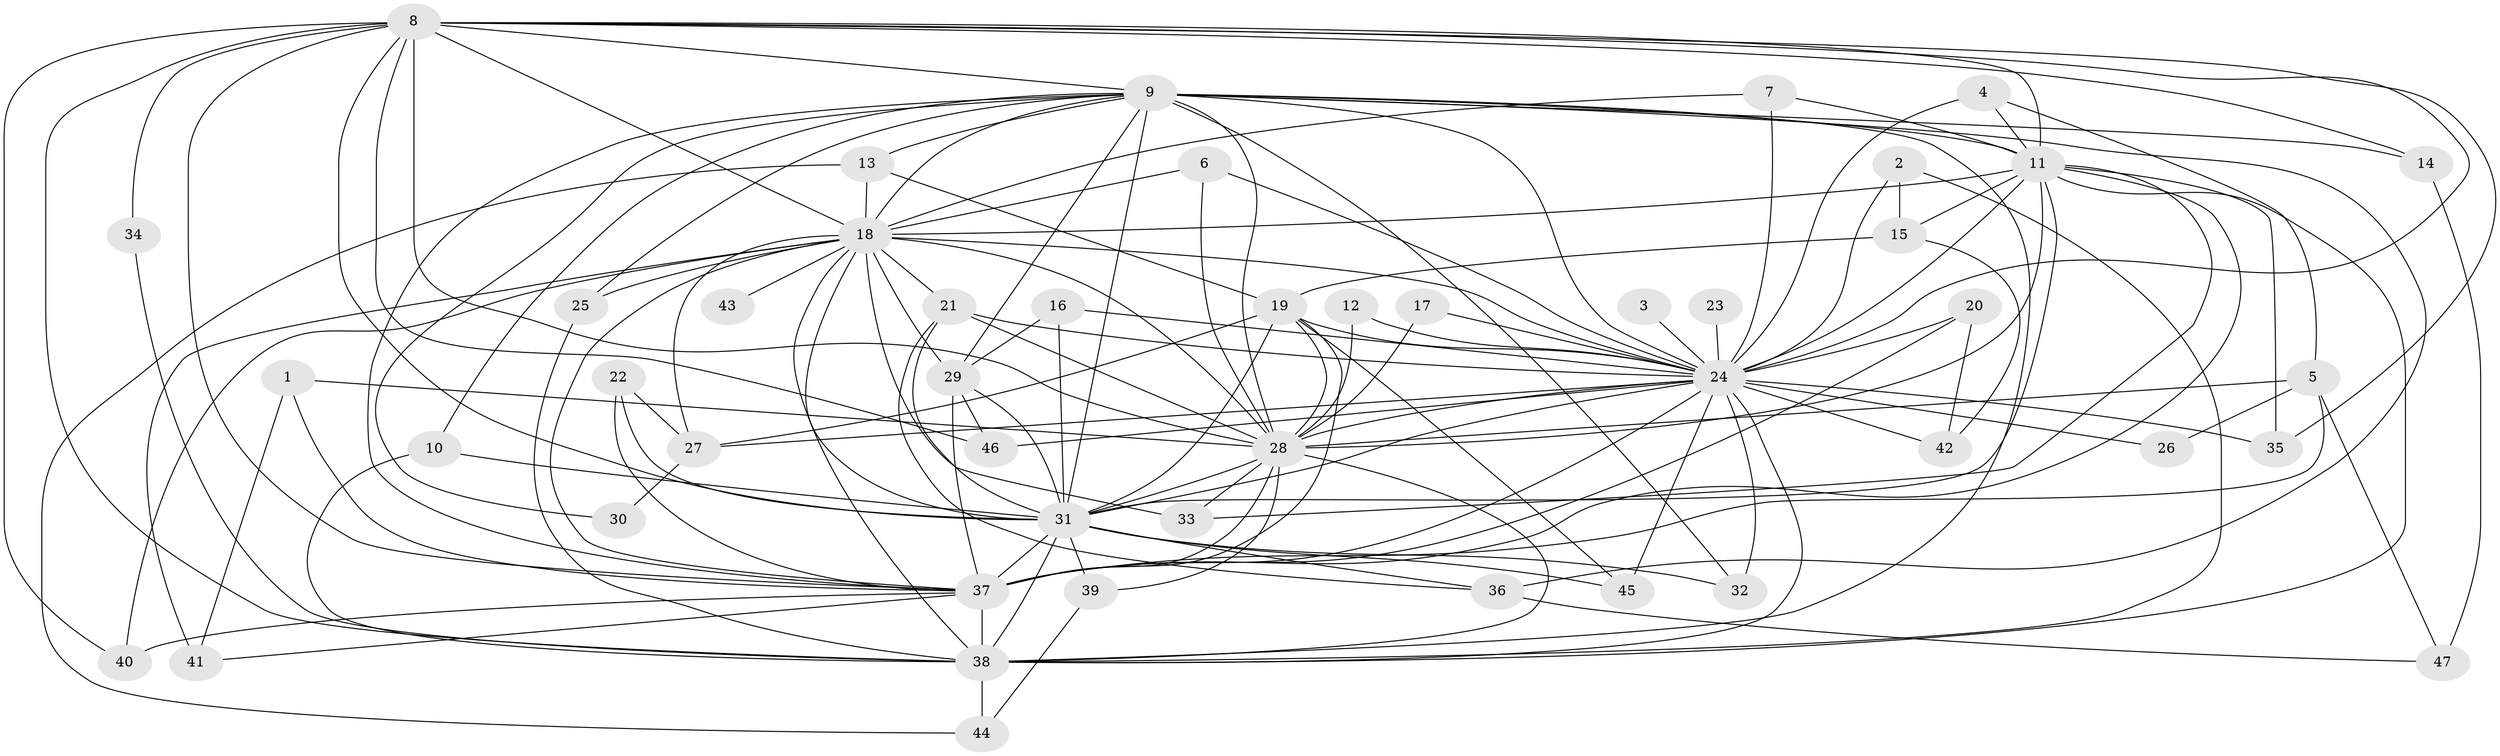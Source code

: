 // original degree distribution, {18: 0.010638297872340425, 13: 0.010638297872340425, 23: 0.010638297872340425, 20: 0.02127659574468085, 33: 0.010638297872340425, 17: 0.02127659574468085, 19: 0.010638297872340425, 21: 0.010638297872340425, 2: 0.5319148936170213, 3: 0.24468085106382978, 6: 0.02127659574468085, 8: 0.010638297872340425, 4: 0.0425531914893617, 5: 0.0425531914893617}
// Generated by graph-tools (version 1.1) at 2025/01/03/09/25 03:01:23]
// undirected, 47 vertices, 136 edges
graph export_dot {
graph [start="1"]
  node [color=gray90,style=filled];
  1;
  2;
  3;
  4;
  5;
  6;
  7;
  8;
  9;
  10;
  11;
  12;
  13;
  14;
  15;
  16;
  17;
  18;
  19;
  20;
  21;
  22;
  23;
  24;
  25;
  26;
  27;
  28;
  29;
  30;
  31;
  32;
  33;
  34;
  35;
  36;
  37;
  38;
  39;
  40;
  41;
  42;
  43;
  44;
  45;
  46;
  47;
  1 -- 28 [weight=1.0];
  1 -- 37 [weight=1.0];
  1 -- 41 [weight=1.0];
  2 -- 15 [weight=1.0];
  2 -- 24 [weight=1.0];
  2 -- 38 [weight=1.0];
  3 -- 24 [weight=1.0];
  4 -- 5 [weight=1.0];
  4 -- 11 [weight=1.0];
  4 -- 24 [weight=1.0];
  5 -- 26 [weight=1.0];
  5 -- 28 [weight=1.0];
  5 -- 37 [weight=1.0];
  5 -- 47 [weight=1.0];
  6 -- 18 [weight=1.0];
  6 -- 24 [weight=1.0];
  6 -- 28 [weight=1.0];
  7 -- 11 [weight=1.0];
  7 -- 18 [weight=1.0];
  7 -- 24 [weight=1.0];
  8 -- 9 [weight=3.0];
  8 -- 11 [weight=2.0];
  8 -- 14 [weight=1.0];
  8 -- 18 [weight=2.0];
  8 -- 24 [weight=3.0];
  8 -- 28 [weight=4.0];
  8 -- 31 [weight=2.0];
  8 -- 34 [weight=1.0];
  8 -- 35 [weight=1.0];
  8 -- 37 [weight=2.0];
  8 -- 38 [weight=3.0];
  8 -- 40 [weight=1.0];
  8 -- 46 [weight=1.0];
  9 -- 10 [weight=1.0];
  9 -- 11 [weight=2.0];
  9 -- 13 [weight=1.0];
  9 -- 14 [weight=2.0];
  9 -- 18 [weight=1.0];
  9 -- 24 [weight=1.0];
  9 -- 25 [weight=1.0];
  9 -- 28 [weight=1.0];
  9 -- 29 [weight=1.0];
  9 -- 30 [weight=1.0];
  9 -- 31 [weight=1.0];
  9 -- 32 [weight=1.0];
  9 -- 36 [weight=2.0];
  9 -- 37 [weight=1.0];
  9 -- 38 [weight=1.0];
  10 -- 31 [weight=2.0];
  10 -- 38 [weight=1.0];
  11 -- 15 [weight=1.0];
  11 -- 18 [weight=1.0];
  11 -- 24 [weight=2.0];
  11 -- 28 [weight=1.0];
  11 -- 31 [weight=1.0];
  11 -- 33 [weight=1.0];
  11 -- 35 [weight=1.0];
  11 -- 37 [weight=2.0];
  11 -- 38 [weight=2.0];
  12 -- 24 [weight=1.0];
  12 -- 28 [weight=1.0];
  13 -- 18 [weight=1.0];
  13 -- 19 [weight=1.0];
  13 -- 44 [weight=1.0];
  14 -- 47 [weight=1.0];
  15 -- 19 [weight=1.0];
  15 -- 42 [weight=2.0];
  16 -- 24 [weight=1.0];
  16 -- 29 [weight=1.0];
  16 -- 31 [weight=1.0];
  17 -- 24 [weight=1.0];
  17 -- 28 [weight=1.0];
  18 -- 21 [weight=2.0];
  18 -- 24 [weight=1.0];
  18 -- 25 [weight=1.0];
  18 -- 27 [weight=1.0];
  18 -- 28 [weight=1.0];
  18 -- 29 [weight=2.0];
  18 -- 31 [weight=1.0];
  18 -- 33 [weight=1.0];
  18 -- 37 [weight=1.0];
  18 -- 38 [weight=1.0];
  18 -- 40 [weight=1.0];
  18 -- 41 [weight=1.0];
  18 -- 43 [weight=1.0];
  19 -- 24 [weight=1.0];
  19 -- 27 [weight=1.0];
  19 -- 28 [weight=1.0];
  19 -- 31 [weight=1.0];
  19 -- 37 [weight=1.0];
  19 -- 45 [weight=1.0];
  20 -- 24 [weight=1.0];
  20 -- 37 [weight=2.0];
  20 -- 42 [weight=1.0];
  21 -- 24 [weight=1.0];
  21 -- 28 [weight=1.0];
  21 -- 31 [weight=1.0];
  21 -- 36 [weight=1.0];
  22 -- 27 [weight=1.0];
  22 -- 31 [weight=1.0];
  22 -- 37 [weight=1.0];
  23 -- 24 [weight=1.0];
  24 -- 26 [weight=1.0];
  24 -- 27 [weight=1.0];
  24 -- 28 [weight=1.0];
  24 -- 31 [weight=1.0];
  24 -- 32 [weight=1.0];
  24 -- 35 [weight=1.0];
  24 -- 37 [weight=1.0];
  24 -- 38 [weight=2.0];
  24 -- 42 [weight=1.0];
  24 -- 45 [weight=1.0];
  24 -- 46 [weight=1.0];
  25 -- 38 [weight=1.0];
  27 -- 30 [weight=1.0];
  28 -- 31 [weight=1.0];
  28 -- 33 [weight=1.0];
  28 -- 37 [weight=1.0];
  28 -- 38 [weight=1.0];
  28 -- 39 [weight=1.0];
  29 -- 31 [weight=1.0];
  29 -- 37 [weight=1.0];
  29 -- 46 [weight=1.0];
  31 -- 32 [weight=1.0];
  31 -- 36 [weight=1.0];
  31 -- 37 [weight=1.0];
  31 -- 38 [weight=1.0];
  31 -- 39 [weight=1.0];
  31 -- 45 [weight=1.0];
  34 -- 38 [weight=1.0];
  36 -- 47 [weight=1.0];
  37 -- 38 [weight=2.0];
  37 -- 40 [weight=1.0];
  37 -- 41 [weight=1.0];
  38 -- 44 [weight=1.0];
  39 -- 44 [weight=1.0];
}
